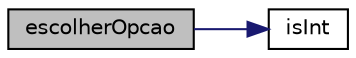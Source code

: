 digraph "escolherOpcao"
{
  edge [fontname="Helvetica",fontsize="10",labelfontname="Helvetica",labelfontsize="10"];
  node [fontname="Helvetica",fontsize="10",shape=record];
  rankdir="LR";
  Node0 [label="escolherOpcao",height=0.2,width=0.4,color="black", fillcolor="grey75", style="filled", fontcolor="black"];
  Node0 -> Node1 [color="midnightblue",fontsize="10",style="solid",fontname="Helvetica"];
  Node1 [label="isInt",height=0.2,width=0.4,color="black", fillcolor="white", style="filled",URL="$string_util_8cpp.html#a7ebe6717e2213346c19fcc6fde62357c",tooltip="checa se uma string pode ser um inteiro "];
}

